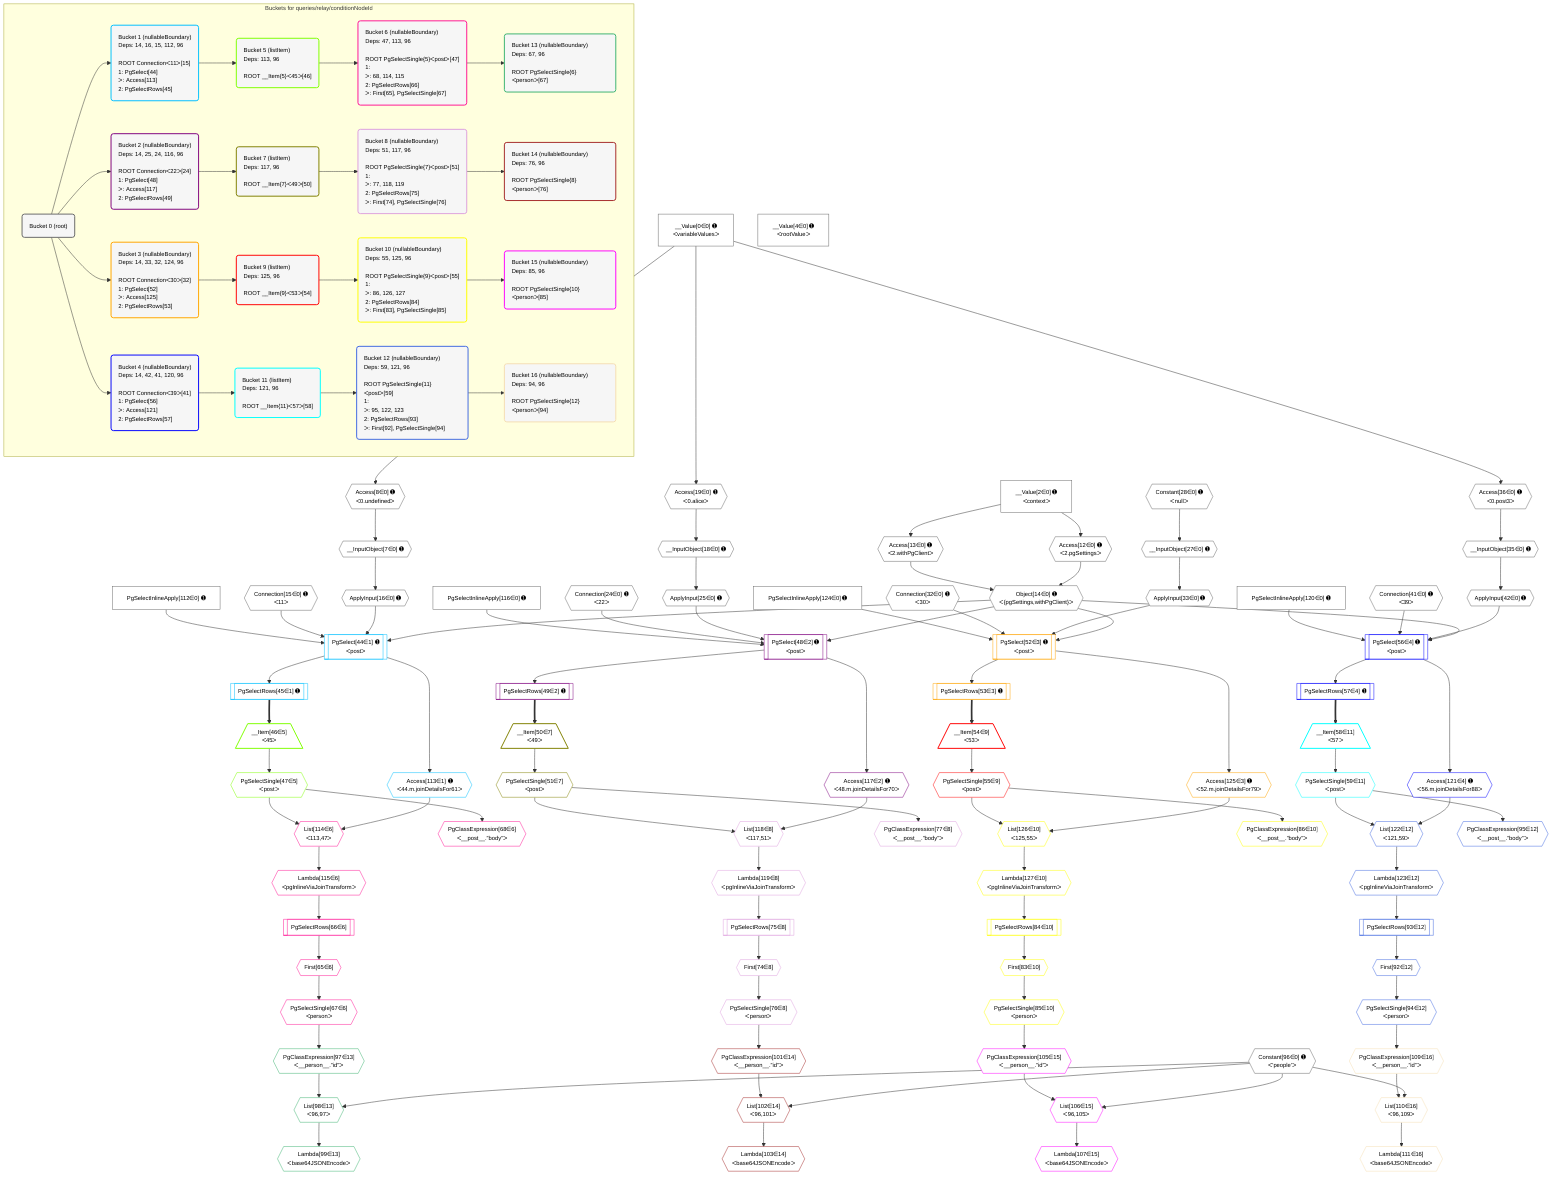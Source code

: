 %%{init: {'themeVariables': { 'fontSize': '12px'}}}%%
graph TD
    classDef path fill:#eee,stroke:#000,color:#000
    classDef plan fill:#fff,stroke-width:1px,color:#000
    classDef itemplan fill:#fff,stroke-width:2px,color:#000
    classDef unbatchedplan fill:#dff,stroke-width:1px,color:#000
    classDef sideeffectplan fill:#fcc,stroke-width:2px,color:#000
    classDef bucket fill:#f6f6f6,color:#000,stroke-width:2px,text-align:left


    %% plan dependencies
    __InputObject7{{"__InputObject[7∈0] ➊"}}:::plan
    Access8{{"Access[8∈0] ➊<br />ᐸ0.undefinedᐳ"}}:::plan
    Access8 --> __InputObject7
    Object14{{"Object[14∈0] ➊<br />ᐸ{pgSettings,withPgClient}ᐳ"}}:::plan
    Access12{{"Access[12∈0] ➊<br />ᐸ2.pgSettingsᐳ"}}:::plan
    Access13{{"Access[13∈0] ➊<br />ᐸ2.withPgClientᐳ"}}:::plan
    Access12 & Access13 --> Object14
    __InputObject18{{"__InputObject[18∈0] ➊"}}:::plan
    Access19{{"Access[19∈0] ➊<br />ᐸ0.aliceᐳ"}}:::plan
    Access19 --> __InputObject18
    __InputObject27{{"__InputObject[27∈0] ➊"}}:::plan
    Constant28{{"Constant[28∈0] ➊<br />ᐸnullᐳ"}}:::plan
    Constant28 --> __InputObject27
    __InputObject35{{"__InputObject[35∈0] ➊"}}:::plan
    Access36{{"Access[36∈0] ➊<br />ᐸ0.post3ᐳ"}}:::plan
    Access36 --> __InputObject35
    __Value0["__Value[0∈0] ➊<br />ᐸvariableValuesᐳ"]:::plan
    __Value0 --> Access8
    __Value2["__Value[2∈0] ➊<br />ᐸcontextᐳ"]:::plan
    __Value2 --> Access12
    __Value2 --> Access13
    ApplyInput16{{"ApplyInput[16∈0] ➊"}}:::plan
    __InputObject7 --> ApplyInput16
    __Value0 --> Access19
    ApplyInput25{{"ApplyInput[25∈0] ➊"}}:::plan
    __InputObject18 --> ApplyInput25
    ApplyInput33{{"ApplyInput[33∈0] ➊"}}:::plan
    __InputObject27 --> ApplyInput33
    __Value0 --> Access36
    ApplyInput42{{"ApplyInput[42∈0] ➊"}}:::plan
    __InputObject35 --> ApplyInput42
    __Value4["__Value[4∈0] ➊<br />ᐸrootValueᐳ"]:::plan
    Connection15{{"Connection[15∈0] ➊<br />ᐸ11ᐳ"}}:::plan
    Connection24{{"Connection[24∈0] ➊<br />ᐸ22ᐳ"}}:::plan
    Connection32{{"Connection[32∈0] ➊<br />ᐸ30ᐳ"}}:::plan
    Connection41{{"Connection[41∈0] ➊<br />ᐸ39ᐳ"}}:::plan
    Constant96{{"Constant[96∈0] ➊<br />ᐸ'people'ᐳ"}}:::plan
    PgSelectInlineApply112["PgSelectInlineApply[112∈0] ➊"]:::plan
    PgSelectInlineApply116["PgSelectInlineApply[116∈0] ➊"]:::plan
    PgSelectInlineApply120["PgSelectInlineApply[120∈0] ➊"]:::plan
    PgSelectInlineApply124["PgSelectInlineApply[124∈0] ➊"]:::plan
    PgSelect44[["PgSelect[44∈1] ➊<br />ᐸpostᐳ"]]:::plan
    Object14 & ApplyInput16 & Connection15 & PgSelectInlineApply112 --> PgSelect44
    PgSelectRows45[["PgSelectRows[45∈1] ➊"]]:::plan
    PgSelect44 --> PgSelectRows45
    Access113{{"Access[113∈1] ➊<br />ᐸ44.m.joinDetailsFor61ᐳ"}}:::plan
    PgSelect44 --> Access113
    __Item46[/"__Item[46∈5]<br />ᐸ45ᐳ"\]:::itemplan
    PgSelectRows45 ==> __Item46
    PgSelectSingle47{{"PgSelectSingle[47∈5]<br />ᐸpostᐳ"}}:::plan
    __Item46 --> PgSelectSingle47
    List114{{"List[114∈6]<br />ᐸ113,47ᐳ"}}:::plan
    Access113 & PgSelectSingle47 --> List114
    First65{{"First[65∈6]"}}:::plan
    PgSelectRows66[["PgSelectRows[66∈6]"]]:::plan
    PgSelectRows66 --> First65
    Lambda115{{"Lambda[115∈6]<br />ᐸpgInlineViaJoinTransformᐳ"}}:::plan
    Lambda115 --> PgSelectRows66
    PgSelectSingle67{{"PgSelectSingle[67∈6]<br />ᐸpersonᐳ"}}:::plan
    First65 --> PgSelectSingle67
    PgClassExpression68{{"PgClassExpression[68∈6]<br />ᐸ__post__.”body”ᐳ"}}:::plan
    PgSelectSingle47 --> PgClassExpression68
    List114 --> Lambda115
    List98{{"List[98∈13]<br />ᐸ96,97ᐳ"}}:::plan
    PgClassExpression97{{"PgClassExpression[97∈13]<br />ᐸ__person__.”id”ᐳ"}}:::plan
    Constant96 & PgClassExpression97 --> List98
    PgSelectSingle67 --> PgClassExpression97
    Lambda99{{"Lambda[99∈13]<br />ᐸbase64JSONEncodeᐳ"}}:::plan
    List98 --> Lambda99
    PgSelect48[["PgSelect[48∈2] ➊<br />ᐸpostᐳ"]]:::plan
    Object14 & ApplyInput25 & Connection24 & PgSelectInlineApply116 --> PgSelect48
    PgSelectRows49[["PgSelectRows[49∈2] ➊"]]:::plan
    PgSelect48 --> PgSelectRows49
    Access117{{"Access[117∈2] ➊<br />ᐸ48.m.joinDetailsFor70ᐳ"}}:::plan
    PgSelect48 --> Access117
    __Item50[/"__Item[50∈7]<br />ᐸ49ᐳ"\]:::itemplan
    PgSelectRows49 ==> __Item50
    PgSelectSingle51{{"PgSelectSingle[51∈7]<br />ᐸpostᐳ"}}:::plan
    __Item50 --> PgSelectSingle51
    List118{{"List[118∈8]<br />ᐸ117,51ᐳ"}}:::plan
    Access117 & PgSelectSingle51 --> List118
    First74{{"First[74∈8]"}}:::plan
    PgSelectRows75[["PgSelectRows[75∈8]"]]:::plan
    PgSelectRows75 --> First74
    Lambda119{{"Lambda[119∈8]<br />ᐸpgInlineViaJoinTransformᐳ"}}:::plan
    Lambda119 --> PgSelectRows75
    PgSelectSingle76{{"PgSelectSingle[76∈8]<br />ᐸpersonᐳ"}}:::plan
    First74 --> PgSelectSingle76
    PgClassExpression77{{"PgClassExpression[77∈8]<br />ᐸ__post__.”body”ᐳ"}}:::plan
    PgSelectSingle51 --> PgClassExpression77
    List118 --> Lambda119
    List102{{"List[102∈14]<br />ᐸ96,101ᐳ"}}:::plan
    PgClassExpression101{{"PgClassExpression[101∈14]<br />ᐸ__person__.”id”ᐳ"}}:::plan
    Constant96 & PgClassExpression101 --> List102
    PgSelectSingle76 --> PgClassExpression101
    Lambda103{{"Lambda[103∈14]<br />ᐸbase64JSONEncodeᐳ"}}:::plan
    List102 --> Lambda103
    PgSelect52[["PgSelect[52∈3] ➊<br />ᐸpostᐳ"]]:::plan
    Object14 & ApplyInput33 & Connection32 & PgSelectInlineApply124 --> PgSelect52
    PgSelectRows53[["PgSelectRows[53∈3] ➊"]]:::plan
    PgSelect52 --> PgSelectRows53
    Access125{{"Access[125∈3] ➊<br />ᐸ52.m.joinDetailsFor79ᐳ"}}:::plan
    PgSelect52 --> Access125
    __Item54[/"__Item[54∈9]<br />ᐸ53ᐳ"\]:::itemplan
    PgSelectRows53 ==> __Item54
    PgSelectSingle55{{"PgSelectSingle[55∈9]<br />ᐸpostᐳ"}}:::plan
    __Item54 --> PgSelectSingle55
    List126{{"List[126∈10]<br />ᐸ125,55ᐳ"}}:::plan
    Access125 & PgSelectSingle55 --> List126
    First83{{"First[83∈10]"}}:::plan
    PgSelectRows84[["PgSelectRows[84∈10]"]]:::plan
    PgSelectRows84 --> First83
    Lambda127{{"Lambda[127∈10]<br />ᐸpgInlineViaJoinTransformᐳ"}}:::plan
    Lambda127 --> PgSelectRows84
    PgSelectSingle85{{"PgSelectSingle[85∈10]<br />ᐸpersonᐳ"}}:::plan
    First83 --> PgSelectSingle85
    PgClassExpression86{{"PgClassExpression[86∈10]<br />ᐸ__post__.”body”ᐳ"}}:::plan
    PgSelectSingle55 --> PgClassExpression86
    List126 --> Lambda127
    List106{{"List[106∈15]<br />ᐸ96,105ᐳ"}}:::plan
    PgClassExpression105{{"PgClassExpression[105∈15]<br />ᐸ__person__.”id”ᐳ"}}:::plan
    Constant96 & PgClassExpression105 --> List106
    PgSelectSingle85 --> PgClassExpression105
    Lambda107{{"Lambda[107∈15]<br />ᐸbase64JSONEncodeᐳ"}}:::plan
    List106 --> Lambda107
    PgSelect56[["PgSelect[56∈4] ➊<br />ᐸpostᐳ"]]:::plan
    Object14 & ApplyInput42 & Connection41 & PgSelectInlineApply120 --> PgSelect56
    PgSelectRows57[["PgSelectRows[57∈4] ➊"]]:::plan
    PgSelect56 --> PgSelectRows57
    Access121{{"Access[121∈4] ➊<br />ᐸ56.m.joinDetailsFor88ᐳ"}}:::plan
    PgSelect56 --> Access121
    __Item58[/"__Item[58∈11]<br />ᐸ57ᐳ"\]:::itemplan
    PgSelectRows57 ==> __Item58
    PgSelectSingle59{{"PgSelectSingle[59∈11]<br />ᐸpostᐳ"}}:::plan
    __Item58 --> PgSelectSingle59
    List122{{"List[122∈12]<br />ᐸ121,59ᐳ"}}:::plan
    Access121 & PgSelectSingle59 --> List122
    First92{{"First[92∈12]"}}:::plan
    PgSelectRows93[["PgSelectRows[93∈12]"]]:::plan
    PgSelectRows93 --> First92
    Lambda123{{"Lambda[123∈12]<br />ᐸpgInlineViaJoinTransformᐳ"}}:::plan
    Lambda123 --> PgSelectRows93
    PgSelectSingle94{{"PgSelectSingle[94∈12]<br />ᐸpersonᐳ"}}:::plan
    First92 --> PgSelectSingle94
    PgClassExpression95{{"PgClassExpression[95∈12]<br />ᐸ__post__.”body”ᐳ"}}:::plan
    PgSelectSingle59 --> PgClassExpression95
    List122 --> Lambda123
    List110{{"List[110∈16]<br />ᐸ96,109ᐳ"}}:::plan
    PgClassExpression109{{"PgClassExpression[109∈16]<br />ᐸ__person__.”id”ᐳ"}}:::plan
    Constant96 & PgClassExpression109 --> List110
    PgSelectSingle94 --> PgClassExpression109
    Lambda111{{"Lambda[111∈16]<br />ᐸbase64JSONEncodeᐳ"}}:::plan
    List110 --> Lambda111

    %% define steps

    subgraph "Buckets for queries/relay/conditionNodeId"
    Bucket0("Bucket 0 (root)"):::bucket
    classDef bucket0 stroke:#696969
    class Bucket0,__Value0,__Value2,__Value4,__InputObject7,Access8,Access12,Access13,Object14,Connection15,ApplyInput16,__InputObject18,Access19,Connection24,ApplyInput25,__InputObject27,Constant28,Connection32,ApplyInput33,__InputObject35,Access36,Connection41,ApplyInput42,Constant96,PgSelectInlineApply112,PgSelectInlineApply116,PgSelectInlineApply120,PgSelectInlineApply124 bucket0
    Bucket1("Bucket 1 (nullableBoundary)<br />Deps: 14, 16, 15, 112, 96<br /><br />ROOT Connectionᐸ11ᐳ[15]<br />1: PgSelect[44]<br />ᐳ: Access[113]<br />2: PgSelectRows[45]"):::bucket
    classDef bucket1 stroke:#00bfff
    class Bucket1,PgSelect44,PgSelectRows45,Access113 bucket1
    Bucket2("Bucket 2 (nullableBoundary)<br />Deps: 14, 25, 24, 116, 96<br /><br />ROOT Connectionᐸ22ᐳ[24]<br />1: PgSelect[48]<br />ᐳ: Access[117]<br />2: PgSelectRows[49]"):::bucket
    classDef bucket2 stroke:#7f007f
    class Bucket2,PgSelect48,PgSelectRows49,Access117 bucket2
    Bucket3("Bucket 3 (nullableBoundary)<br />Deps: 14, 33, 32, 124, 96<br /><br />ROOT Connectionᐸ30ᐳ[32]<br />1: PgSelect[52]<br />ᐳ: Access[125]<br />2: PgSelectRows[53]"):::bucket
    classDef bucket3 stroke:#ffa500
    class Bucket3,PgSelect52,PgSelectRows53,Access125 bucket3
    Bucket4("Bucket 4 (nullableBoundary)<br />Deps: 14, 42, 41, 120, 96<br /><br />ROOT Connectionᐸ39ᐳ[41]<br />1: PgSelect[56]<br />ᐳ: Access[121]<br />2: PgSelectRows[57]"):::bucket
    classDef bucket4 stroke:#0000ff
    class Bucket4,PgSelect56,PgSelectRows57,Access121 bucket4
    Bucket5("Bucket 5 (listItem)<br />Deps: 113, 96<br /><br />ROOT __Item{5}ᐸ45ᐳ[46]"):::bucket
    classDef bucket5 stroke:#7fff00
    class Bucket5,__Item46,PgSelectSingle47 bucket5
    Bucket6("Bucket 6 (nullableBoundary)<br />Deps: 47, 113, 96<br /><br />ROOT PgSelectSingle{5}ᐸpostᐳ[47]<br />1: <br />ᐳ: 68, 114, 115<br />2: PgSelectRows[66]<br />ᐳ: First[65], PgSelectSingle[67]"):::bucket
    classDef bucket6 stroke:#ff1493
    class Bucket6,First65,PgSelectRows66,PgSelectSingle67,PgClassExpression68,List114,Lambda115 bucket6
    Bucket7("Bucket 7 (listItem)<br />Deps: 117, 96<br /><br />ROOT __Item{7}ᐸ49ᐳ[50]"):::bucket
    classDef bucket7 stroke:#808000
    class Bucket7,__Item50,PgSelectSingle51 bucket7
    Bucket8("Bucket 8 (nullableBoundary)<br />Deps: 51, 117, 96<br /><br />ROOT PgSelectSingle{7}ᐸpostᐳ[51]<br />1: <br />ᐳ: 77, 118, 119<br />2: PgSelectRows[75]<br />ᐳ: First[74], PgSelectSingle[76]"):::bucket
    classDef bucket8 stroke:#dda0dd
    class Bucket8,First74,PgSelectRows75,PgSelectSingle76,PgClassExpression77,List118,Lambda119 bucket8
    Bucket9("Bucket 9 (listItem)<br />Deps: 125, 96<br /><br />ROOT __Item{9}ᐸ53ᐳ[54]"):::bucket
    classDef bucket9 stroke:#ff0000
    class Bucket9,__Item54,PgSelectSingle55 bucket9
    Bucket10("Bucket 10 (nullableBoundary)<br />Deps: 55, 125, 96<br /><br />ROOT PgSelectSingle{9}ᐸpostᐳ[55]<br />1: <br />ᐳ: 86, 126, 127<br />2: PgSelectRows[84]<br />ᐳ: First[83], PgSelectSingle[85]"):::bucket
    classDef bucket10 stroke:#ffff00
    class Bucket10,First83,PgSelectRows84,PgSelectSingle85,PgClassExpression86,List126,Lambda127 bucket10
    Bucket11("Bucket 11 (listItem)<br />Deps: 121, 96<br /><br />ROOT __Item{11}ᐸ57ᐳ[58]"):::bucket
    classDef bucket11 stroke:#00ffff
    class Bucket11,__Item58,PgSelectSingle59 bucket11
    Bucket12("Bucket 12 (nullableBoundary)<br />Deps: 59, 121, 96<br /><br />ROOT PgSelectSingle{11}ᐸpostᐳ[59]<br />1: <br />ᐳ: 95, 122, 123<br />2: PgSelectRows[93]<br />ᐳ: First[92], PgSelectSingle[94]"):::bucket
    classDef bucket12 stroke:#4169e1
    class Bucket12,First92,PgSelectRows93,PgSelectSingle94,PgClassExpression95,List122,Lambda123 bucket12
    Bucket13("Bucket 13 (nullableBoundary)<br />Deps: 67, 96<br /><br />ROOT PgSelectSingle{6}ᐸpersonᐳ[67]"):::bucket
    classDef bucket13 stroke:#3cb371
    class Bucket13,PgClassExpression97,List98,Lambda99 bucket13
    Bucket14("Bucket 14 (nullableBoundary)<br />Deps: 76, 96<br /><br />ROOT PgSelectSingle{8}ᐸpersonᐳ[76]"):::bucket
    classDef bucket14 stroke:#a52a2a
    class Bucket14,PgClassExpression101,List102,Lambda103 bucket14
    Bucket15("Bucket 15 (nullableBoundary)<br />Deps: 85, 96<br /><br />ROOT PgSelectSingle{10}ᐸpersonᐳ[85]"):::bucket
    classDef bucket15 stroke:#ff00ff
    class Bucket15,PgClassExpression105,List106,Lambda107 bucket15
    Bucket16("Bucket 16 (nullableBoundary)<br />Deps: 94, 96<br /><br />ROOT PgSelectSingle{12}ᐸpersonᐳ[94]"):::bucket
    classDef bucket16 stroke:#f5deb3
    class Bucket16,PgClassExpression109,List110,Lambda111 bucket16
    Bucket0 --> Bucket1 & Bucket2 & Bucket3 & Bucket4
    Bucket1 --> Bucket5
    Bucket2 --> Bucket7
    Bucket3 --> Bucket9
    Bucket4 --> Bucket11
    Bucket5 --> Bucket6
    Bucket6 --> Bucket13
    Bucket7 --> Bucket8
    Bucket8 --> Bucket14
    Bucket9 --> Bucket10
    Bucket10 --> Bucket15
    Bucket11 --> Bucket12
    Bucket12 --> Bucket16
    end